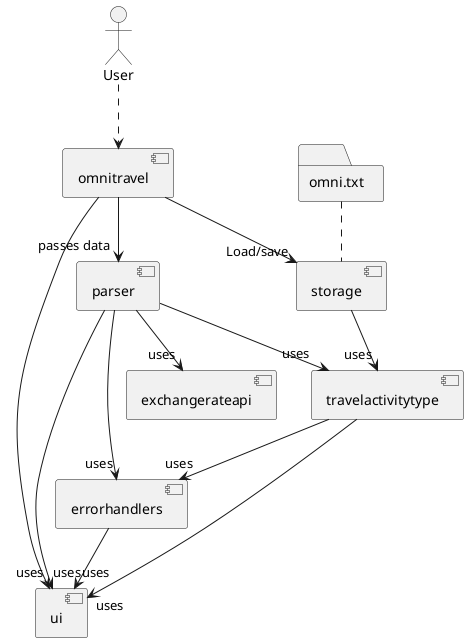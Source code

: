 @startuml
'https://plantuml.com/component-diagram



Actor User as user

user ..> [omnitravel]

[omnitravel] --> "passes data"[parser]
[omnitravel] --> "Load/save"[storage]
[omnitravel] --> "uses" [ui]
[parser] --> "uses" [ui]
[parser] --> "uses" [exchangerateapi]
[parser] --> "uses" [errorhandlers]
[storage] --> "uses" [travelactivitytype]
[travelactivitytype] --> "uses" [ui]
[travelactivitytype] --> "uses" [errorhandlers]
[errorhandlers] --> "uses" [ui]
[parser] --> "uses" [travelactivitytype]
folder "omni.txt" as folder
folder .. [storage]

@enduml